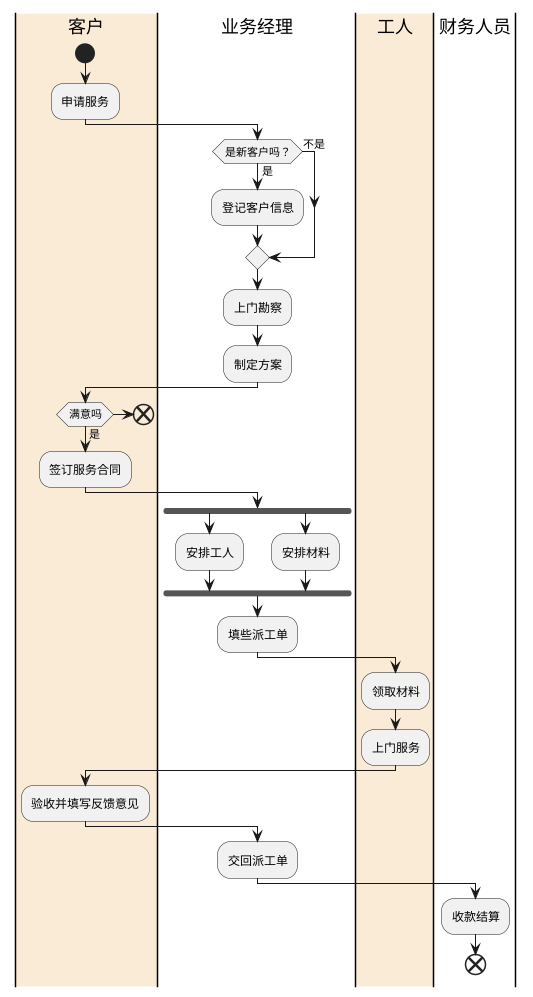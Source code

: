 @startuml
|#AntiqueWhite|客户|
start
:申请服务;
|业务经理|
if (是新客户吗？) then(是)
:登记客户信息;
else (不是)
endif
:上门勘察;
:制定方案;
|客户|
if (满意吗) then (是)
:签订服务合同;
|业务经理|
fork
:安排工人;
fork again
:安排材料;
end fork
:填些派工单;
|#AntiqueWhite|工人|
:领取材料;
:上门服务;
|客户|
:验收并填写反馈意见;
|业务经理|
:交回派工单;
|财务人员|
:收款结算;
end
else
|客户|
end

@enduml